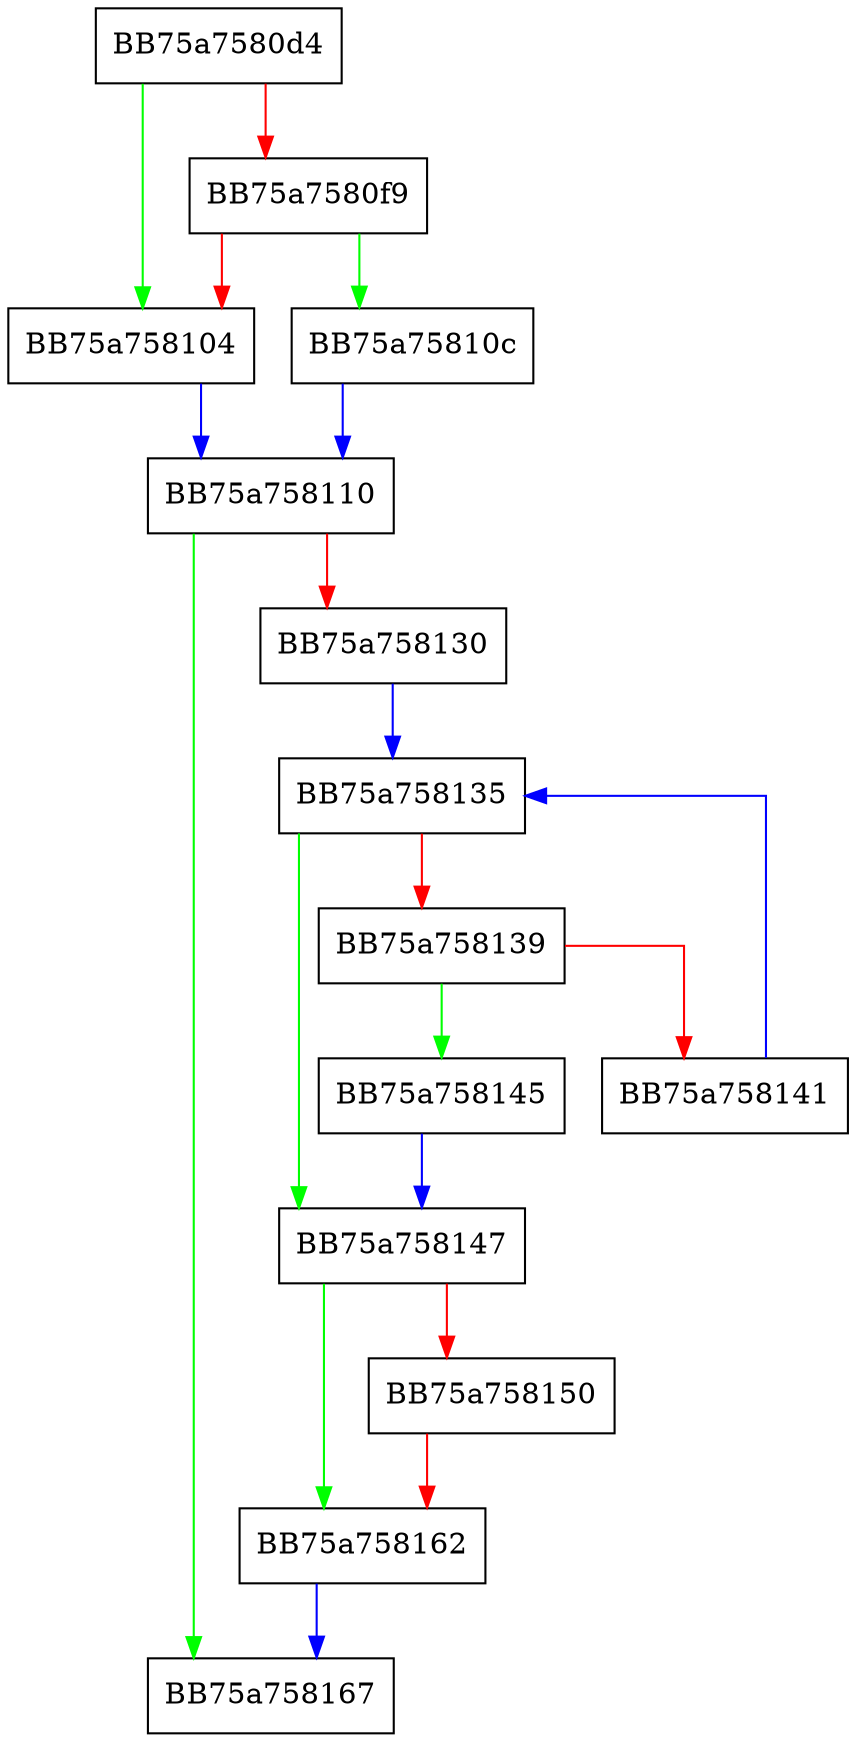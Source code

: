 digraph GetImageTuple {
  node [shape="box"];
  graph [splines=ortho];
  BB75a7580d4 -> BB75a758104 [color="green"];
  BB75a7580d4 -> BB75a7580f9 [color="red"];
  BB75a7580f9 -> BB75a75810c [color="green"];
  BB75a7580f9 -> BB75a758104 [color="red"];
  BB75a758104 -> BB75a758110 [color="blue"];
  BB75a75810c -> BB75a758110 [color="blue"];
  BB75a758110 -> BB75a758167 [color="green"];
  BB75a758110 -> BB75a758130 [color="red"];
  BB75a758130 -> BB75a758135 [color="blue"];
  BB75a758135 -> BB75a758147 [color="green"];
  BB75a758135 -> BB75a758139 [color="red"];
  BB75a758139 -> BB75a758145 [color="green"];
  BB75a758139 -> BB75a758141 [color="red"];
  BB75a758141 -> BB75a758135 [color="blue"];
  BB75a758145 -> BB75a758147 [color="blue"];
  BB75a758147 -> BB75a758162 [color="green"];
  BB75a758147 -> BB75a758150 [color="red"];
  BB75a758150 -> BB75a758162 [color="red"];
  BB75a758162 -> BB75a758167 [color="blue"];
}